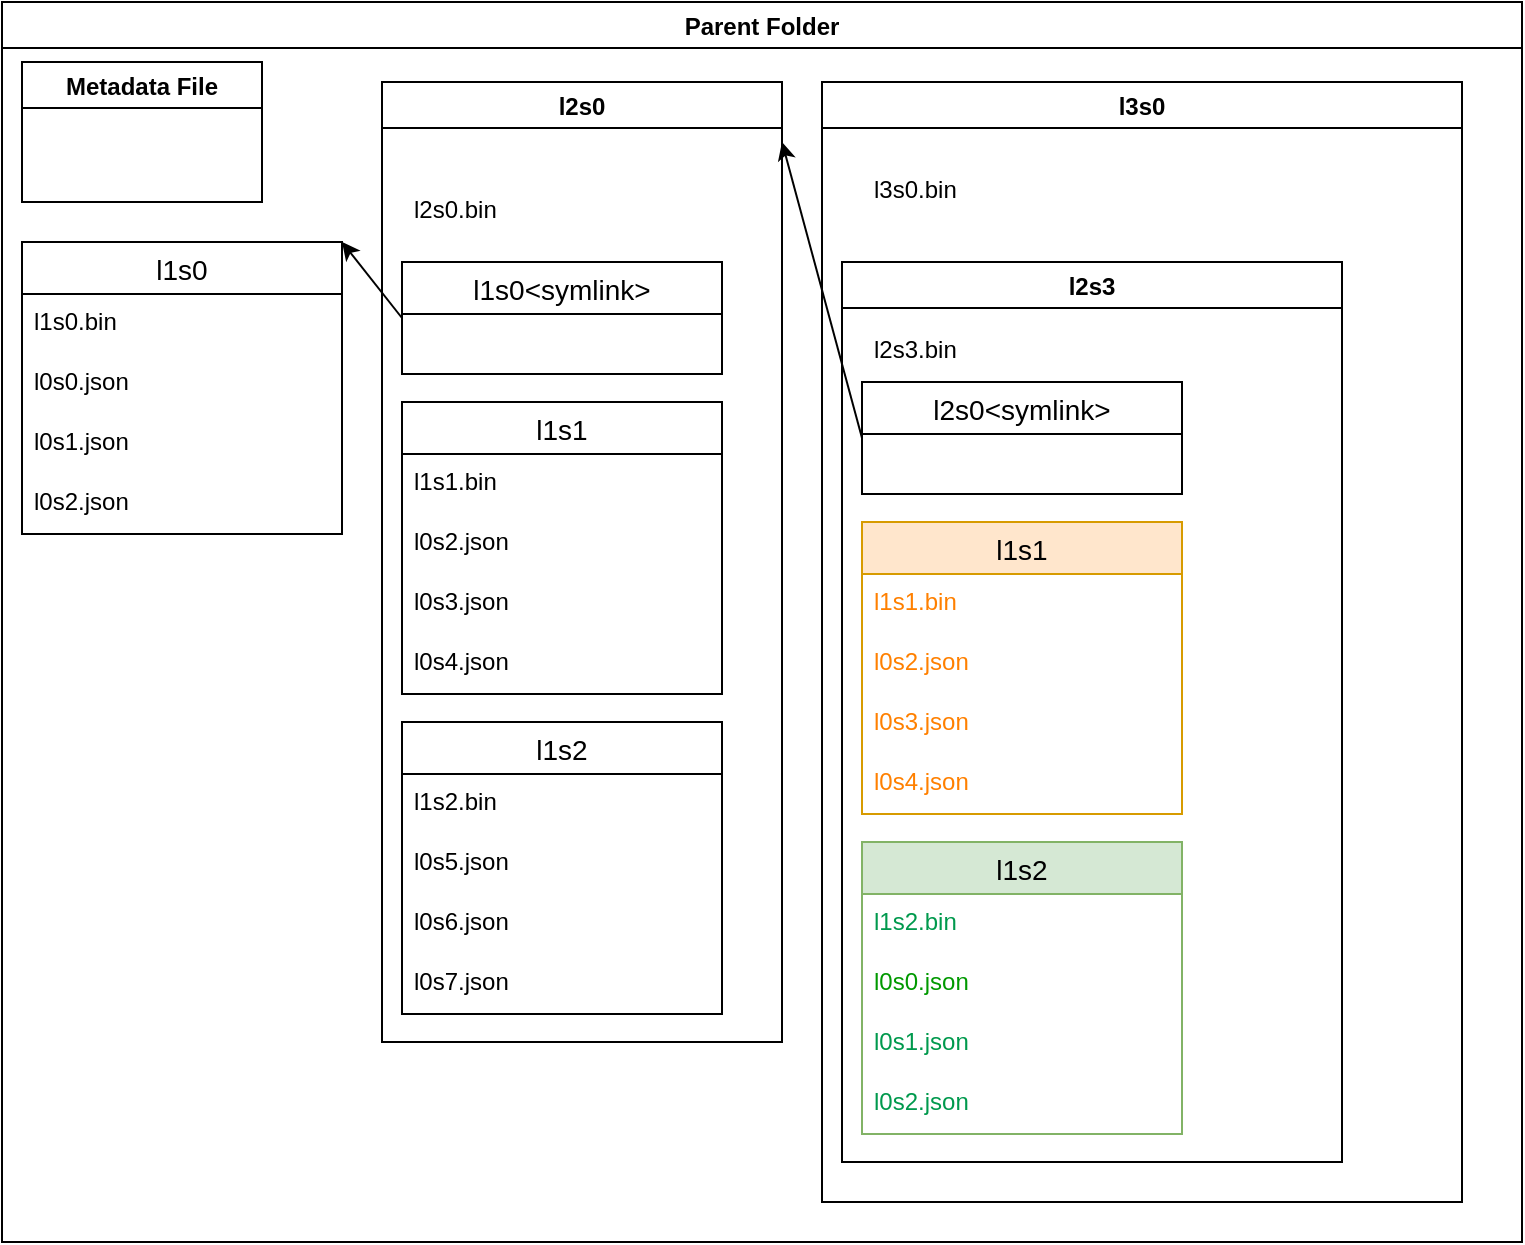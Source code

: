 <mxfile version="25.0.2">
  <diagram id="R2lEEEUBdFMjLlhIrx00" name="Page-1">
    <mxGraphModel dx="807" dy="779" grid="1" gridSize="10" guides="1" tooltips="1" connect="1" arrows="1" fold="1" page="1" pageScale="1" pageWidth="850" pageHeight="1100" math="0" shadow="0" extFonts="Permanent Marker^https://fonts.googleapis.com/css?family=Permanent+Marker">
      <root>
        <mxCell id="0" />
        <mxCell id="1" parent="0" />
        <mxCell id="LrgFrGgnKRn9gnrKyvN1-1" value="Parent Folder" style="swimlane;" parent="1" vertex="1">
          <mxGeometry x="20" y="30" width="760" height="620" as="geometry" />
        </mxCell>
        <mxCell id="LrgFrGgnKRn9gnrKyvN1-2" value="Metadata File" style="swimlane;" parent="LrgFrGgnKRn9gnrKyvN1-1" vertex="1">
          <mxGeometry x="10" y="30" width="120" height="70" as="geometry" />
        </mxCell>
        <mxCell id="LrgFrGgnKRn9gnrKyvN1-5" value="l1s0" style="swimlane;fontStyle=0;childLayout=stackLayout;horizontal=1;startSize=26;horizontalStack=0;resizeParent=1;resizeParentMax=0;resizeLast=0;collapsible=1;marginBottom=0;align=center;fontSize=14;" parent="LrgFrGgnKRn9gnrKyvN1-1" vertex="1">
          <mxGeometry x="10" y="120" width="160" height="146" as="geometry" />
        </mxCell>
        <mxCell id="j7KrwhmS64TWg9JCUcNl-1" value="l1s0.bin" style="text;strokeColor=none;fillColor=none;spacingLeft=4;spacingRight=4;overflow=hidden;rotatable=0;points=[[0,0.5],[1,0.5]];portConstraint=eastwest;fontSize=12;whiteSpace=wrap;html=1;" parent="LrgFrGgnKRn9gnrKyvN1-5" vertex="1">
          <mxGeometry y="26" width="160" height="30" as="geometry" />
        </mxCell>
        <mxCell id="LrgFrGgnKRn9gnrKyvN1-7" value="l0s0.json" style="text;strokeColor=none;fillColor=none;spacingLeft=4;spacingRight=4;overflow=hidden;rotatable=0;points=[[0,0.5],[1,0.5]];portConstraint=eastwest;fontSize=12;whiteSpace=wrap;html=1;" parent="LrgFrGgnKRn9gnrKyvN1-5" vertex="1">
          <mxGeometry y="56" width="160" height="30" as="geometry" />
        </mxCell>
        <mxCell id="LrgFrGgnKRn9gnrKyvN1-8" value="l0s1.json" style="text;strokeColor=none;fillColor=none;spacingLeft=4;spacingRight=4;overflow=hidden;rotatable=0;points=[[0,0.5],[1,0.5]];portConstraint=eastwest;fontSize=12;whiteSpace=wrap;html=1;" parent="LrgFrGgnKRn9gnrKyvN1-5" vertex="1">
          <mxGeometry y="86" width="160" height="30" as="geometry" />
        </mxCell>
        <mxCell id="QEZ_RuPX-nVI-A6pmcZZ-2" value="l0s2.json" style="text;strokeColor=none;fillColor=none;spacingLeft=4;spacingRight=4;overflow=hidden;rotatable=0;points=[[0,0.5],[1,0.5]];portConstraint=eastwest;fontSize=12;whiteSpace=wrap;html=1;" parent="LrgFrGgnKRn9gnrKyvN1-5" vertex="1">
          <mxGeometry y="116" width="160" height="30" as="geometry" />
        </mxCell>
        <mxCell id="LrgFrGgnKRn9gnrKyvN1-13" value="l2s0" style="swimlane;" parent="LrgFrGgnKRn9gnrKyvN1-1" vertex="1">
          <mxGeometry x="190" y="40" width="200" height="480" as="geometry" />
        </mxCell>
        <mxCell id="LrgFrGgnKRn9gnrKyvN1-14" value="l1s1" style="swimlane;fontStyle=0;childLayout=stackLayout;horizontal=1;startSize=26;horizontalStack=0;resizeParent=1;resizeParentMax=0;resizeLast=0;collapsible=1;marginBottom=0;align=center;fontSize=14;" parent="LrgFrGgnKRn9gnrKyvN1-13" vertex="1">
          <mxGeometry x="10" y="160" width="160" height="146" as="geometry" />
        </mxCell>
        <mxCell id="j7KrwhmS64TWg9JCUcNl-2" value="l1s1.bin" style="text;strokeColor=none;fillColor=none;spacingLeft=4;spacingRight=4;overflow=hidden;rotatable=0;points=[[0,0.5],[1,0.5]];portConstraint=eastwest;fontSize=12;whiteSpace=wrap;html=1;" parent="LrgFrGgnKRn9gnrKyvN1-14" vertex="1">
          <mxGeometry y="26" width="160" height="30" as="geometry" />
        </mxCell>
        <mxCell id="LrgFrGgnKRn9gnrKyvN1-16" value="l0s2.json" style="text;strokeColor=none;fillColor=none;spacingLeft=4;spacingRight=4;overflow=hidden;rotatable=0;points=[[0,0.5],[1,0.5]];portConstraint=eastwest;fontSize=12;whiteSpace=wrap;html=1;" parent="LrgFrGgnKRn9gnrKyvN1-14" vertex="1">
          <mxGeometry y="56" width="160" height="30" as="geometry" />
        </mxCell>
        <mxCell id="LrgFrGgnKRn9gnrKyvN1-17" value="l0s3.json" style="text;strokeColor=none;fillColor=none;spacingLeft=4;spacingRight=4;overflow=hidden;rotatable=0;points=[[0,0.5],[1,0.5]];portConstraint=eastwest;fontSize=12;whiteSpace=wrap;html=1;" parent="LrgFrGgnKRn9gnrKyvN1-14" vertex="1">
          <mxGeometry y="86" width="160" height="30" as="geometry" />
        </mxCell>
        <mxCell id="QEZ_RuPX-nVI-A6pmcZZ-3" value="l0s4.json" style="text;strokeColor=none;fillColor=none;spacingLeft=4;spacingRight=4;overflow=hidden;rotatable=0;points=[[0,0.5],[1,0.5]];portConstraint=eastwest;fontSize=12;whiteSpace=wrap;html=1;" parent="LrgFrGgnKRn9gnrKyvN1-14" vertex="1">
          <mxGeometry y="116" width="160" height="30" as="geometry" />
        </mxCell>
        <mxCell id="LrgFrGgnKRn9gnrKyvN1-19" value="l1s2" style="swimlane;fontStyle=0;childLayout=stackLayout;horizontal=1;startSize=26;horizontalStack=0;resizeParent=1;resizeParentMax=0;resizeLast=0;collapsible=1;marginBottom=0;align=center;fontSize=14;" parent="LrgFrGgnKRn9gnrKyvN1-13" vertex="1">
          <mxGeometry x="10" y="320" width="160" height="146" as="geometry" />
        </mxCell>
        <mxCell id="j7KrwhmS64TWg9JCUcNl-3" value="l1s2.bin" style="text;strokeColor=none;fillColor=none;spacingLeft=4;spacingRight=4;overflow=hidden;rotatable=0;points=[[0,0.5],[1,0.5]];portConstraint=eastwest;fontSize=12;whiteSpace=wrap;html=1;" parent="LrgFrGgnKRn9gnrKyvN1-19" vertex="1">
          <mxGeometry y="26" width="160" height="30" as="geometry" />
        </mxCell>
        <mxCell id="LrgFrGgnKRn9gnrKyvN1-21" value="l0s5.json" style="text;strokeColor=none;fillColor=none;spacingLeft=4;spacingRight=4;overflow=hidden;rotatable=0;points=[[0,0.5],[1,0.5]];portConstraint=eastwest;fontSize=12;whiteSpace=wrap;html=1;" parent="LrgFrGgnKRn9gnrKyvN1-19" vertex="1">
          <mxGeometry y="56" width="160" height="30" as="geometry" />
        </mxCell>
        <mxCell id="LrgFrGgnKRn9gnrKyvN1-22" value="l0s6.json" style="text;strokeColor=none;fillColor=none;spacingLeft=4;spacingRight=4;overflow=hidden;rotatable=0;points=[[0,0.5],[1,0.5]];portConstraint=eastwest;fontSize=12;whiteSpace=wrap;html=1;" parent="LrgFrGgnKRn9gnrKyvN1-19" vertex="1">
          <mxGeometry y="86" width="160" height="30" as="geometry" />
        </mxCell>
        <mxCell id="QEZ_RuPX-nVI-A6pmcZZ-4" value="l0s7.json" style="text;strokeColor=none;fillColor=none;spacingLeft=4;spacingRight=4;overflow=hidden;rotatable=0;points=[[0,0.5],[1,0.5]];portConstraint=eastwest;fontSize=12;whiteSpace=wrap;html=1;" parent="LrgFrGgnKRn9gnrKyvN1-19" vertex="1">
          <mxGeometry y="116" width="160" height="30" as="geometry" />
        </mxCell>
        <mxCell id="QEZ_RuPX-nVI-A6pmcZZ-5" value="l1s0&lt;symlink&gt;" style="swimlane;fontStyle=0;childLayout=stackLayout;horizontal=1;startSize=26;horizontalStack=0;resizeParent=1;resizeParentMax=0;resizeLast=0;collapsible=1;marginBottom=0;align=center;fontSize=14;" parent="LrgFrGgnKRn9gnrKyvN1-13" vertex="1">
          <mxGeometry x="10" y="90" width="160" height="56" as="geometry" />
        </mxCell>
        <mxCell id="SQYvitA7fTX4RBbq9GN4-1" value="l2s0.bin" style="text;strokeColor=none;fillColor=none;spacingLeft=4;spacingRight=4;overflow=hidden;rotatable=0;points=[[0,0.5],[1,0.5]];portConstraint=eastwest;fontSize=12;whiteSpace=wrap;html=1;" vertex="1" parent="LrgFrGgnKRn9gnrKyvN1-13">
          <mxGeometry x="10" y="50" width="160" height="30" as="geometry" />
        </mxCell>
        <mxCell id="LrgFrGgnKRn9gnrKyvN1-23" value="l3s0" style="swimlane;" parent="LrgFrGgnKRn9gnrKyvN1-1" vertex="1">
          <mxGeometry x="410" y="40" width="320" height="560" as="geometry" />
        </mxCell>
        <mxCell id="LrgFrGgnKRn9gnrKyvN1-32" value="l2s3" style="swimlane;" parent="LrgFrGgnKRn9gnrKyvN1-23" vertex="1">
          <mxGeometry x="10" y="90" width="250" height="450" as="geometry" />
        </mxCell>
        <mxCell id="LrgFrGgnKRn9gnrKyvN1-33" value="l1s1" style="swimlane;fontStyle=0;childLayout=stackLayout;horizontal=1;startSize=26;horizontalStack=0;resizeParent=1;resizeParentMax=0;resizeLast=0;collapsible=1;marginBottom=0;align=center;fontSize=14;fillColor=#ffe6cc;strokeColor=#d79b00;" parent="LrgFrGgnKRn9gnrKyvN1-32" vertex="1">
          <mxGeometry x="10" y="130" width="160" height="146" as="geometry" />
        </mxCell>
        <mxCell id="j7KrwhmS64TWg9JCUcNl-4" value="l1s1.bin" style="text;strokeColor=none;fillColor=none;spacingLeft=4;spacingRight=4;overflow=hidden;rotatable=0;points=[[0,0.5],[1,0.5]];portConstraint=eastwest;fontSize=12;whiteSpace=wrap;html=1;fontColor=#FF8000;" parent="LrgFrGgnKRn9gnrKyvN1-33" vertex="1">
          <mxGeometry y="26" width="160" height="30" as="geometry" />
        </mxCell>
        <mxCell id="LrgFrGgnKRn9gnrKyvN1-35" value="l0s2.json" style="text;strokeColor=none;fillColor=none;spacingLeft=4;spacingRight=4;overflow=hidden;rotatable=0;points=[[0,0.5],[1,0.5]];portConstraint=eastwest;fontSize=12;whiteSpace=wrap;html=1;fontColor=#FF8000;" parent="LrgFrGgnKRn9gnrKyvN1-33" vertex="1">
          <mxGeometry y="56" width="160" height="30" as="geometry" />
        </mxCell>
        <mxCell id="LrgFrGgnKRn9gnrKyvN1-36" value="l0s3.json" style="text;strokeColor=none;fillColor=none;spacingLeft=4;spacingRight=4;overflow=hidden;rotatable=0;points=[[0,0.5],[1,0.5]];portConstraint=eastwest;fontSize=12;whiteSpace=wrap;html=1;fontColor=#FF8000;" parent="LrgFrGgnKRn9gnrKyvN1-33" vertex="1">
          <mxGeometry y="86" width="160" height="30" as="geometry" />
        </mxCell>
        <mxCell id="QEZ_RuPX-nVI-A6pmcZZ-12" value="l0s4.json" style="text;strokeColor=none;fillColor=none;spacingLeft=4;spacingRight=4;overflow=hidden;rotatable=0;points=[[0,0.5],[1,0.5]];portConstraint=eastwest;fontSize=12;whiteSpace=wrap;html=1;fontColor=#FF8000;" parent="LrgFrGgnKRn9gnrKyvN1-33" vertex="1">
          <mxGeometry y="116" width="160" height="30" as="geometry" />
        </mxCell>
        <mxCell id="LrgFrGgnKRn9gnrKyvN1-37" value="l1s2" style="swimlane;fontStyle=0;childLayout=stackLayout;horizontal=1;startSize=26;horizontalStack=0;resizeParent=1;resizeParentMax=0;resizeLast=0;collapsible=1;marginBottom=0;align=center;fontSize=14;fillColor=#d5e8d4;strokeColor=#82b366;" parent="LrgFrGgnKRn9gnrKyvN1-32" vertex="1">
          <mxGeometry x="10" y="290" width="160" height="146" as="geometry" />
        </mxCell>
        <mxCell id="j7KrwhmS64TWg9JCUcNl-5" value="l1s2.bin" style="text;strokeColor=none;fillColor=none;spacingLeft=4;spacingRight=4;overflow=hidden;rotatable=0;points=[[0,0.5],[1,0.5]];portConstraint=eastwest;fontSize=12;whiteSpace=wrap;html=1;fontColor=#00994D;" parent="LrgFrGgnKRn9gnrKyvN1-37" vertex="1">
          <mxGeometry y="26" width="160" height="30" as="geometry" />
        </mxCell>
        <mxCell id="LrgFrGgnKRn9gnrKyvN1-39" value="l0s0.json" style="text;strokeColor=none;fillColor=none;spacingLeft=4;spacingRight=4;overflow=hidden;rotatable=0;points=[[0,0.5],[1,0.5]];portConstraint=eastwest;fontSize=12;whiteSpace=wrap;html=1;fontColor=#009900;" parent="LrgFrGgnKRn9gnrKyvN1-37" vertex="1">
          <mxGeometry y="56" width="160" height="30" as="geometry" />
        </mxCell>
        <mxCell id="LrgFrGgnKRn9gnrKyvN1-40" value="l0s1.json" style="text;strokeColor=none;fillColor=none;spacingLeft=4;spacingRight=4;overflow=hidden;rotatable=0;points=[[0,0.5],[1,0.5]];portConstraint=eastwest;fontSize=12;whiteSpace=wrap;html=1;fontColor=#00994D;" parent="LrgFrGgnKRn9gnrKyvN1-37" vertex="1">
          <mxGeometry y="86" width="160" height="30" as="geometry" />
        </mxCell>
        <mxCell id="QEZ_RuPX-nVI-A6pmcZZ-11" value="l0s2.json" style="text;strokeColor=none;fillColor=none;spacingLeft=4;spacingRight=4;overflow=hidden;rotatable=0;points=[[0,0.5],[1,0.5]];portConstraint=eastwest;fontSize=12;whiteSpace=wrap;html=1;fontColor=#00994D;" parent="LrgFrGgnKRn9gnrKyvN1-37" vertex="1">
          <mxGeometry y="116" width="160" height="30" as="geometry" />
        </mxCell>
        <mxCell id="QEZ_RuPX-nVI-A6pmcZZ-14" value="l2s0&lt;symlink&gt;" style="swimlane;fontStyle=0;childLayout=stackLayout;horizontal=1;startSize=26;horizontalStack=0;resizeParent=1;resizeParentMax=0;resizeLast=0;collapsible=1;marginBottom=0;align=center;fontSize=14;" parent="LrgFrGgnKRn9gnrKyvN1-32" vertex="1">
          <mxGeometry x="10" y="60" width="160" height="56" as="geometry" />
        </mxCell>
        <mxCell id="SQYvitA7fTX4RBbq9GN4-3" value="l2s3.bin" style="text;strokeColor=none;fillColor=none;spacingLeft=4;spacingRight=4;overflow=hidden;rotatable=0;points=[[0,0.5],[1,0.5]];portConstraint=eastwest;fontSize=12;whiteSpace=wrap;html=1;" vertex="1" parent="LrgFrGgnKRn9gnrKyvN1-32">
          <mxGeometry x="10" y="30" width="160" height="30" as="geometry" />
        </mxCell>
        <mxCell id="SQYvitA7fTX4RBbq9GN4-4" value="l3s0.bin" style="text;strokeColor=none;fillColor=none;spacingLeft=4;spacingRight=4;overflow=hidden;rotatable=0;points=[[0,0.5],[1,0.5]];portConstraint=eastwest;fontSize=12;whiteSpace=wrap;html=1;" vertex="1" parent="LrgFrGgnKRn9gnrKyvN1-23">
          <mxGeometry x="20" y="40" width="160" height="30" as="geometry" />
        </mxCell>
        <mxCell id="QEZ_RuPX-nVI-A6pmcZZ-10" value="" style="endArrow=classic;html=1;rounded=0;entryX=1;entryY=0;entryDx=0;entryDy=0;exitX=0;exitY=0.5;exitDx=0;exitDy=0;" parent="LrgFrGgnKRn9gnrKyvN1-1" source="QEZ_RuPX-nVI-A6pmcZZ-5" target="LrgFrGgnKRn9gnrKyvN1-5" edge="1">
          <mxGeometry width="50" height="50" relative="1" as="geometry">
            <mxPoint x="350" y="390" as="sourcePoint" />
            <mxPoint x="400" y="340" as="targetPoint" />
          </mxGeometry>
        </mxCell>
        <mxCell id="QEZ_RuPX-nVI-A6pmcZZ-15" value="" style="endArrow=classic;html=1;rounded=0;exitX=0;exitY=0.5;exitDx=0;exitDy=0;" parent="1" source="QEZ_RuPX-nVI-A6pmcZZ-14" edge="1">
          <mxGeometry width="50" height="50" relative="1" as="geometry">
            <mxPoint x="380" y="420" as="sourcePoint" />
            <mxPoint x="410" y="100" as="targetPoint" />
          </mxGeometry>
        </mxCell>
      </root>
    </mxGraphModel>
  </diagram>
</mxfile>
